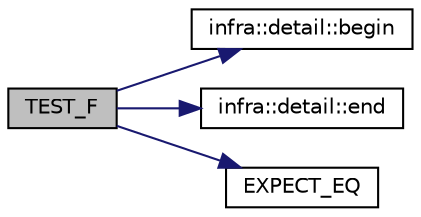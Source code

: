 digraph "TEST_F"
{
 // INTERACTIVE_SVG=YES
  edge [fontname="Helvetica",fontsize="10",labelfontname="Helvetica",labelfontsize="10"];
  node [fontname="Helvetica",fontsize="10",shape=record];
  rankdir="LR";
  Node32 [label="TEST_F",height=0.2,width=0.4,color="black", fillcolor="grey75", style="filled", fontcolor="black"];
  Node32 -> Node33 [color="midnightblue",fontsize="10",style="solid",fontname="Helvetica"];
  Node33 [label="infra::detail::begin",height=0.2,width=0.4,color="black", fillcolor="white", style="filled",URL="$d2/dc5/namespaceinfra_1_1detail.html#ad178b71c4a19a9b0bfe48a065920cf8c"];
  Node32 -> Node34 [color="midnightblue",fontsize="10",style="solid",fontname="Helvetica"];
  Node34 [label="infra::detail::end",height=0.2,width=0.4,color="black", fillcolor="white", style="filled",URL="$d2/dc5/namespaceinfra_1_1detail.html#aabbc48b4c4a9aa3edf84df033c0dd25d"];
  Node32 -> Node35 [color="midnightblue",fontsize="10",style="solid",fontname="Helvetica"];
  Node35 [label="EXPECT_EQ",height=0.2,width=0.4,color="black", fillcolor="white", style="filled",URL="$d6/def/_test_json_8cpp.html#a82745227e2f0a8edbb4ae630d88a8e86"];
}

